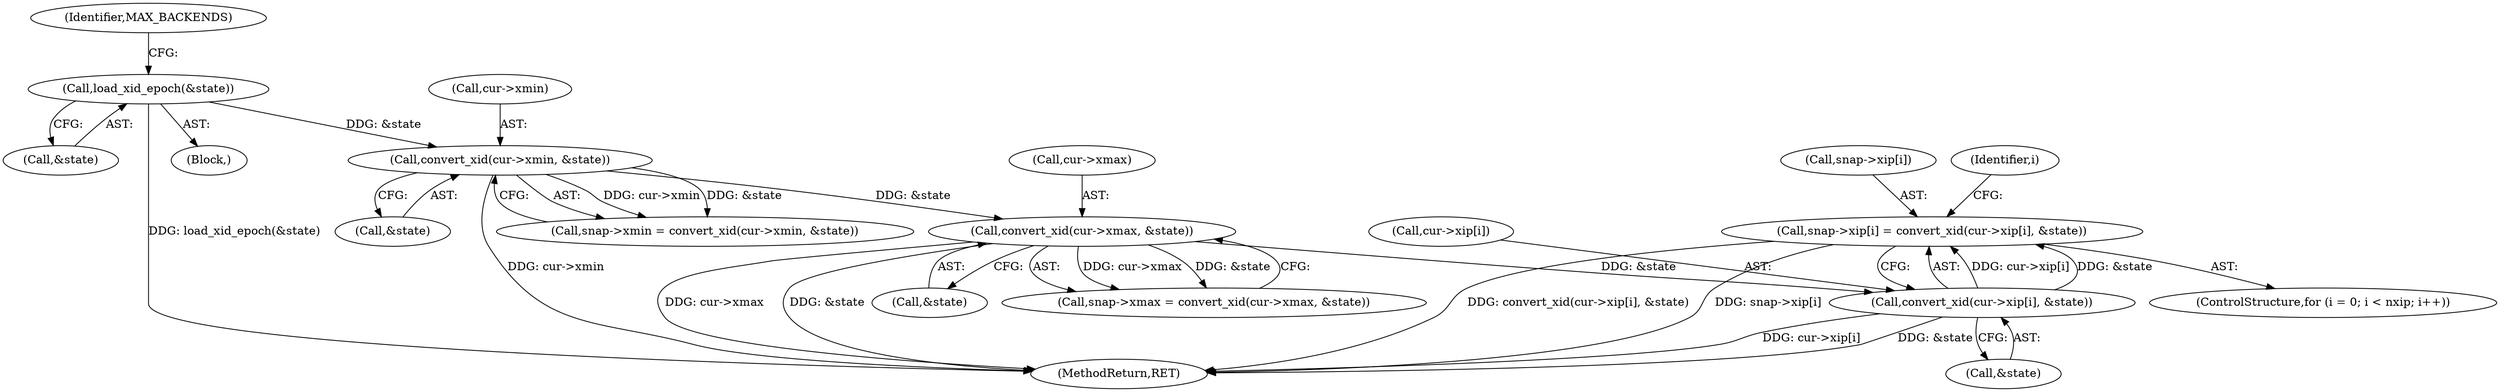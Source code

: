 digraph "0_postgres_31400a673325147e1205326008e32135a78b4d8a_18@array" {
"1000183" [label="(Call,snap->xip[i] = convert_xid(cur->xip[i], &state))"];
"1000189" [label="(Call,convert_xid(cur->xip[i], &state))"];
"1000163" [label="(Call,convert_xid(cur->xmax, &state))"];
"1000153" [label="(Call,convert_xid(cur->xmin, &state))"];
"1000123" [label="(Call,load_xid_epoch(&state))"];
"1000124" [label="(Call,&state)"];
"1000184" [label="(Call,snap->xip[i])"];
"1000149" [label="(Call,snap->xmin = convert_xid(cur->xmin, &state))"];
"1000167" [label="(Call,&state)"];
"1000182" [label="(Identifier,i)"];
"1000174" [label="(ControlStructure,for (i = 0; i < nxip; i++))"];
"1000157" [label="(Call,&state)"];
"1000201" [label="(MethodReturn,RET)"];
"1000190" [label="(Call,cur->xip[i])"];
"1000129" [label="(Identifier,MAX_BACKENDS)"];
"1000106" [label="(Block,)"];
"1000195" [label="(Call,&state)"];
"1000164" [label="(Call,cur->xmax)"];
"1000153" [label="(Call,convert_xid(cur->xmin, &state))"];
"1000163" [label="(Call,convert_xid(cur->xmax, &state))"];
"1000123" [label="(Call,load_xid_epoch(&state))"];
"1000183" [label="(Call,snap->xip[i] = convert_xid(cur->xip[i], &state))"];
"1000159" [label="(Call,snap->xmax = convert_xid(cur->xmax, &state))"];
"1000154" [label="(Call,cur->xmin)"];
"1000189" [label="(Call,convert_xid(cur->xip[i], &state))"];
"1000183" -> "1000174"  [label="AST: "];
"1000183" -> "1000189"  [label="CFG: "];
"1000184" -> "1000183"  [label="AST: "];
"1000189" -> "1000183"  [label="AST: "];
"1000182" -> "1000183"  [label="CFG: "];
"1000183" -> "1000201"  [label="DDG: convert_xid(cur->xip[i], &state)"];
"1000183" -> "1000201"  [label="DDG: snap->xip[i]"];
"1000189" -> "1000183"  [label="DDG: cur->xip[i]"];
"1000189" -> "1000183"  [label="DDG: &state"];
"1000189" -> "1000195"  [label="CFG: "];
"1000190" -> "1000189"  [label="AST: "];
"1000195" -> "1000189"  [label="AST: "];
"1000189" -> "1000201"  [label="DDG: cur->xip[i]"];
"1000189" -> "1000201"  [label="DDG: &state"];
"1000163" -> "1000189"  [label="DDG: &state"];
"1000163" -> "1000159"  [label="AST: "];
"1000163" -> "1000167"  [label="CFG: "];
"1000164" -> "1000163"  [label="AST: "];
"1000167" -> "1000163"  [label="AST: "];
"1000159" -> "1000163"  [label="CFG: "];
"1000163" -> "1000201"  [label="DDG: cur->xmax"];
"1000163" -> "1000201"  [label="DDG: &state"];
"1000163" -> "1000159"  [label="DDG: cur->xmax"];
"1000163" -> "1000159"  [label="DDG: &state"];
"1000153" -> "1000163"  [label="DDG: &state"];
"1000153" -> "1000149"  [label="AST: "];
"1000153" -> "1000157"  [label="CFG: "];
"1000154" -> "1000153"  [label="AST: "];
"1000157" -> "1000153"  [label="AST: "];
"1000149" -> "1000153"  [label="CFG: "];
"1000153" -> "1000201"  [label="DDG: cur->xmin"];
"1000153" -> "1000149"  [label="DDG: cur->xmin"];
"1000153" -> "1000149"  [label="DDG: &state"];
"1000123" -> "1000153"  [label="DDG: &state"];
"1000123" -> "1000106"  [label="AST: "];
"1000123" -> "1000124"  [label="CFG: "];
"1000124" -> "1000123"  [label="AST: "];
"1000129" -> "1000123"  [label="CFG: "];
"1000123" -> "1000201"  [label="DDG: load_xid_epoch(&state)"];
}
